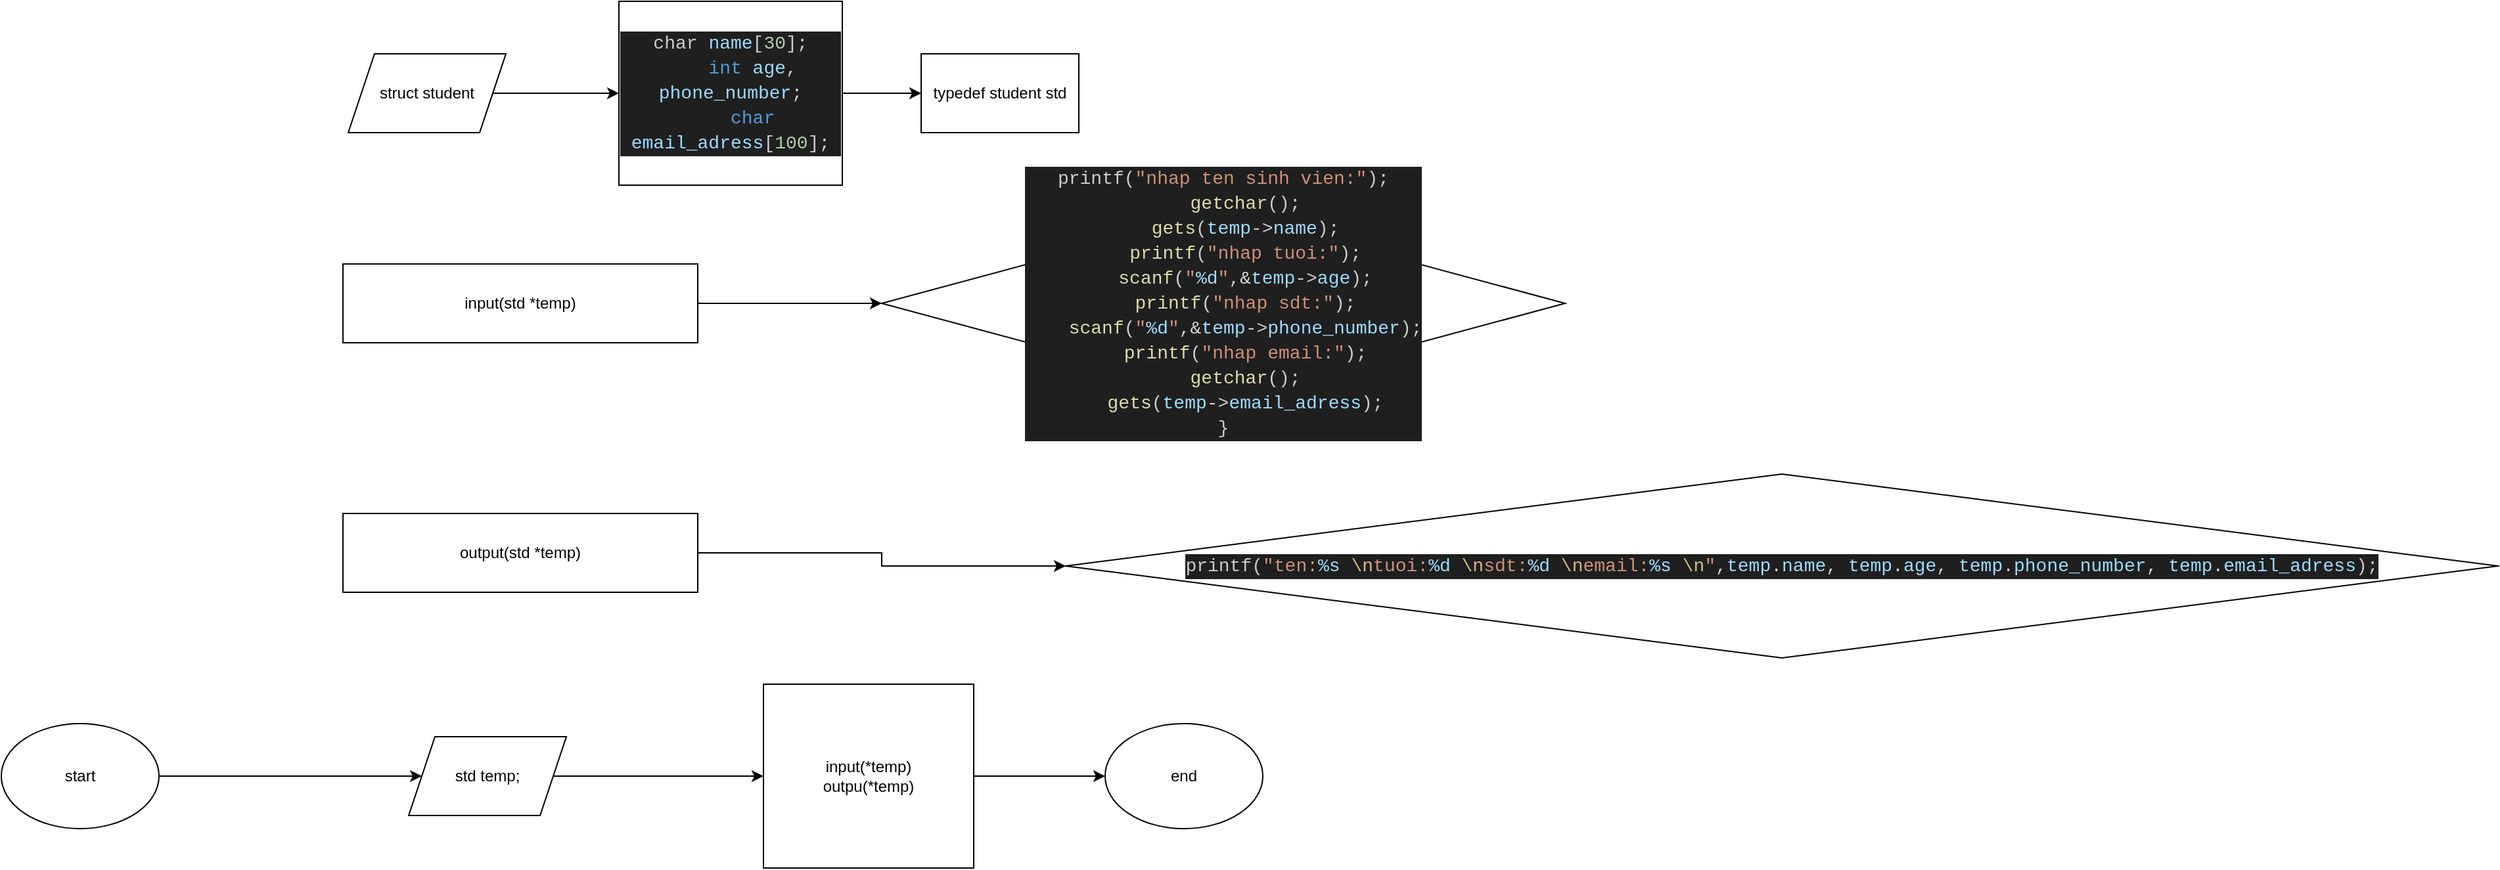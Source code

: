 <mxfile version="22.0.3" type="device">
  <diagram id="C5RBs43oDa-KdzZeNtuy" name="Page-1">
    <mxGraphModel dx="1036" dy="1775" grid="1" gridSize="10" guides="1" tooltips="1" connect="1" arrows="1" fold="1" page="1" pageScale="1" pageWidth="827" pageHeight="1169" math="0" shadow="0">
      <root>
        <mxCell id="WIyWlLk6GJQsqaUBKTNV-0" />
        <mxCell id="WIyWlLk6GJQsqaUBKTNV-1" parent="WIyWlLk6GJQsqaUBKTNV-0" />
        <mxCell id="a9Li45Q5bDSex4bEBp2d-1" style="edgeStyle=orthogonalEdgeStyle;rounded=0;orthogonalLoop=1;jettySize=auto;html=1;" parent="WIyWlLk6GJQsqaUBKTNV-1" source="a9Li45Q5bDSex4bEBp2d-2" target="a9Li45Q5bDSex4bEBp2d-9" edge="1">
          <mxGeometry relative="1" as="geometry" />
        </mxCell>
        <mxCell id="a9Li45Q5bDSex4bEBp2d-2" value="start" style="ellipse;whiteSpace=wrap;html=1;" parent="WIyWlLk6GJQsqaUBKTNV-1" vertex="1">
          <mxGeometry x="30" y="360" width="120" height="80" as="geometry" />
        </mxCell>
        <mxCell id="a9Li45Q5bDSex4bEBp2d-43" value="" style="edgeStyle=orthogonalEdgeStyle;rounded=0;orthogonalLoop=1;jettySize=auto;html=1;" parent="WIyWlLk6GJQsqaUBKTNV-1" source="a9Li45Q5bDSex4bEBp2d-7" target="a9Li45Q5bDSex4bEBp2d-42" edge="1">
          <mxGeometry relative="1" as="geometry" />
        </mxCell>
        <mxCell id="a9Li45Q5bDSex4bEBp2d-7" value="&lt;div&gt;input(*temp)&lt;/div&gt;&lt;div&gt;outpu(*temp)&lt;/div&gt;" style="rounded=0;whiteSpace=wrap;html=1;" parent="WIyWlLk6GJQsqaUBKTNV-1" vertex="1">
          <mxGeometry x="610" y="330" width="160" height="140" as="geometry" />
        </mxCell>
        <mxCell id="a9Li45Q5bDSex4bEBp2d-8" style="edgeStyle=orthogonalEdgeStyle;rounded=0;orthogonalLoop=1;jettySize=auto;html=1;exitX=1;exitY=0.75;exitDx=0;exitDy=0;" parent="WIyWlLk6GJQsqaUBKTNV-1" source="a9Li45Q5bDSex4bEBp2d-9" target="a9Li45Q5bDSex4bEBp2d-7" edge="1">
          <mxGeometry relative="1" as="geometry">
            <Array as="points">
              <mxPoint x="414" y="402" />
              <mxPoint x="414" y="400" />
            </Array>
          </mxGeometry>
        </mxCell>
        <mxCell id="a9Li45Q5bDSex4bEBp2d-9" value="std temp;" style="shape=parallelogram;perimeter=parallelogramPerimeter;whiteSpace=wrap;html=1;fixedSize=1;" parent="WIyWlLk6GJQsqaUBKTNV-1" vertex="1">
          <mxGeometry x="340" y="370" width="120" height="60" as="geometry" />
        </mxCell>
        <mxCell id="a9Li45Q5bDSex4bEBp2d-42" value="end" style="ellipse;whiteSpace=wrap;html=1;" parent="WIyWlLk6GJQsqaUBKTNV-1" vertex="1">
          <mxGeometry x="870" y="360" width="120" height="80" as="geometry" />
        </mxCell>
        <mxCell id="OJeUVcxQJhu6BsguNXDx-4" value="" style="edgeStyle=orthogonalEdgeStyle;rounded=0;orthogonalLoop=1;jettySize=auto;html=1;" parent="WIyWlLk6GJQsqaUBKTNV-1" source="OJeUVcxQJhu6BsguNXDx-1" target="OJeUVcxQJhu6BsguNXDx-3" edge="1">
          <mxGeometry relative="1" as="geometry" />
        </mxCell>
        <mxCell id="OJeUVcxQJhu6BsguNXDx-1" value="struct student" style="shape=parallelogram;perimeter=parallelogramPerimeter;whiteSpace=wrap;html=1;fixedSize=1;" parent="WIyWlLk6GJQsqaUBKTNV-1" vertex="1">
          <mxGeometry x="294" y="-150" width="120" height="60" as="geometry" />
        </mxCell>
        <mxCell id="kJ5VU3gBax6Lj0mMC8Lf-1" value="" style="edgeStyle=orthogonalEdgeStyle;rounded=0;orthogonalLoop=1;jettySize=auto;html=1;" parent="WIyWlLk6GJQsqaUBKTNV-1" source="OJeUVcxQJhu6BsguNXDx-3" target="kJ5VU3gBax6Lj0mMC8Lf-0" edge="1">
          <mxGeometry relative="1" as="geometry" />
        </mxCell>
        <mxCell id="OJeUVcxQJhu6BsguNXDx-3" value="&lt;div style=&quot;color: rgb(204, 204, 204); background-color: rgb(31, 31, 31); font-family: Consolas, &amp;quot;Courier New&amp;quot;, monospace; font-size: 14px; line-height: 19px;&quot;&gt;&lt;div&gt;char &lt;span style=&quot;color: #9cdcfe;&quot;&gt;name&lt;/span&gt;[&lt;span style=&quot;color: #b5cea8;&quot;&gt;30&lt;/span&gt;];&lt;/div&gt;&lt;div&gt;&amp;nbsp; &amp;nbsp; &lt;span style=&quot;color: #569cd6;&quot;&gt;int&lt;/span&gt; &lt;span style=&quot;color: #9cdcfe;&quot;&gt;age&lt;/span&gt;, &lt;span style=&quot;color: #9cdcfe;&quot;&gt;phone_number&lt;/span&gt;;&lt;/div&gt;&lt;div&gt;&amp;nbsp; &amp;nbsp; &lt;span style=&quot;color: #569cd6;&quot;&gt;char&lt;/span&gt; &lt;span style=&quot;color: #9cdcfe;&quot;&gt;email_adress&lt;/span&gt;[&lt;span style=&quot;color: #b5cea8;&quot;&gt;100&lt;/span&gt;];&lt;/div&gt;&lt;/div&gt;" style="rounded=0;whiteSpace=wrap;html=1;" parent="WIyWlLk6GJQsqaUBKTNV-1" vertex="1">
          <mxGeometry x="500" y="-190" width="170" height="140" as="geometry" />
        </mxCell>
        <mxCell id="OJeUVcxQJhu6BsguNXDx-10" style="edgeStyle=orthogonalEdgeStyle;rounded=0;orthogonalLoop=1;jettySize=auto;html=1;" parent="WIyWlLk6GJQsqaUBKTNV-1" source="OJeUVcxQJhu6BsguNXDx-7" target="OJeUVcxQJhu6BsguNXDx-9" edge="1">
          <mxGeometry relative="1" as="geometry" />
        </mxCell>
        <mxCell id="OJeUVcxQJhu6BsguNXDx-7" value="input(std *temp)" style="rounded=0;whiteSpace=wrap;html=1;shape=label;fixedSize=1;" parent="WIyWlLk6GJQsqaUBKTNV-1" vertex="1">
          <mxGeometry x="290" y="10" width="270" height="60" as="geometry" />
        </mxCell>
        <mxCell id="OJeUVcxQJhu6BsguNXDx-9" value="&lt;div style=&quot;color: rgb(204, 204, 204); background-color: rgb(31, 31, 31); font-family: Consolas, &amp;quot;Courier New&amp;quot;, monospace; font-size: 14px; line-height: 19px;&quot;&gt;&lt;div&gt;printf(&lt;span style=&quot;color: #ce9178;&quot;&gt;&quot;nhap ten sinh vien:&quot;&lt;/span&gt;);&lt;/div&gt;&lt;div&gt;&amp;nbsp; &amp;nbsp; &lt;span style=&quot;color: #dcdcaa;&quot;&gt;getchar&lt;/span&gt;();&lt;/div&gt;&lt;div&gt;&amp;nbsp; &amp;nbsp; &lt;span style=&quot;color: #dcdcaa;&quot;&gt;gets&lt;/span&gt;(&lt;span style=&quot;color: #9cdcfe;&quot;&gt;temp&lt;/span&gt;-&amp;gt;&lt;span style=&quot;color: #9cdcfe;&quot;&gt;name&lt;/span&gt;);&lt;/div&gt;&lt;div&gt;&amp;nbsp; &amp;nbsp; &lt;span style=&quot;color: #dcdcaa;&quot;&gt;printf&lt;/span&gt;(&lt;span style=&quot;color: #ce9178;&quot;&gt;&quot;nhap tuoi:&quot;&lt;/span&gt;);&lt;/div&gt;&lt;div&gt;&amp;nbsp; &amp;nbsp; &lt;span style=&quot;color: #dcdcaa;&quot;&gt;scanf&lt;/span&gt;(&lt;span style=&quot;color: #ce9178;&quot;&gt;&quot;&lt;/span&gt;&lt;span style=&quot;color: #9cdcfe;&quot;&gt;%d&lt;/span&gt;&lt;span style=&quot;color: #ce9178;&quot;&gt;&quot;&lt;/span&gt;,&lt;span style=&quot;color: #d4d4d4;&quot;&gt;&amp;amp;&lt;/span&gt;&lt;span style=&quot;color: #9cdcfe;&quot;&gt;temp&lt;/span&gt;-&amp;gt;&lt;span style=&quot;color: #9cdcfe;&quot;&gt;age&lt;/span&gt;);&lt;/div&gt;&lt;div&gt;&amp;nbsp; &amp;nbsp; &lt;span style=&quot;color: #dcdcaa;&quot;&gt;printf&lt;/span&gt;(&lt;span style=&quot;color: #ce9178;&quot;&gt;&quot;nhap sdt:&quot;&lt;/span&gt;);&lt;/div&gt;&lt;div&gt;&amp;nbsp; &amp;nbsp; &lt;span style=&quot;color: #dcdcaa;&quot;&gt;scanf&lt;/span&gt;(&lt;span style=&quot;color: #ce9178;&quot;&gt;&quot;&lt;/span&gt;&lt;span style=&quot;color: #9cdcfe;&quot;&gt;%d&lt;/span&gt;&lt;span style=&quot;color: #ce9178;&quot;&gt;&quot;&lt;/span&gt;,&lt;span style=&quot;color: #d4d4d4;&quot;&gt;&amp;amp;&lt;/span&gt;&lt;span style=&quot;color: #9cdcfe;&quot;&gt;temp&lt;/span&gt;-&amp;gt;&lt;span style=&quot;color: #9cdcfe;&quot;&gt;phone_number&lt;/span&gt;);&lt;/div&gt;&lt;div&gt;&amp;nbsp; &amp;nbsp; &lt;span style=&quot;color: #dcdcaa;&quot;&gt;printf&lt;/span&gt;(&lt;span style=&quot;color: #ce9178;&quot;&gt;&quot;nhap email:&quot;&lt;/span&gt;);&lt;/div&gt;&lt;div&gt;&amp;nbsp; &amp;nbsp; &lt;span style=&quot;color: #dcdcaa;&quot;&gt;getchar&lt;/span&gt;();&lt;/div&gt;&lt;div&gt;&amp;nbsp; &amp;nbsp; &lt;span style=&quot;color: #dcdcaa;&quot;&gt;gets&lt;/span&gt;(&lt;span style=&quot;color: #9cdcfe;&quot;&gt;temp&lt;/span&gt;-&amp;gt;&lt;span style=&quot;color: #9cdcfe;&quot;&gt;email_adress&lt;/span&gt;);&lt;/div&gt;&lt;div&gt;}&lt;/div&gt;&lt;/div&gt;" style="rhombus;whiteSpace=wrap;html=1;" parent="WIyWlLk6GJQsqaUBKTNV-1" vertex="1">
          <mxGeometry x="700" y="-30" width="520" height="140" as="geometry" />
        </mxCell>
        <mxCell id="OJeUVcxQJhu6BsguNXDx-13" style="edgeStyle=orthogonalEdgeStyle;rounded=0;orthogonalLoop=1;jettySize=auto;html=1;" parent="WIyWlLk6GJQsqaUBKTNV-1" source="OJeUVcxQJhu6BsguNXDx-14" target="OJeUVcxQJhu6BsguNXDx-15" edge="1">
          <mxGeometry relative="1" as="geometry" />
        </mxCell>
        <mxCell id="OJeUVcxQJhu6BsguNXDx-14" value="output(std *temp)" style="rounded=0;whiteSpace=wrap;html=1;shape=label;fixedSize=1;" parent="WIyWlLk6GJQsqaUBKTNV-1" vertex="1">
          <mxGeometry x="290" y="200" width="270" height="60" as="geometry" />
        </mxCell>
        <mxCell id="OJeUVcxQJhu6BsguNXDx-15" value="&lt;div style=&quot;color: rgb(204, 204, 204); background-color: rgb(31, 31, 31); font-family: Consolas, &amp;quot;Courier New&amp;quot;, monospace; font-size: 14px; line-height: 19px;&quot;&gt;printf(&lt;span style=&quot;color: #ce9178;&quot;&gt;&quot;ten:&lt;/span&gt;&lt;span style=&quot;color: #9cdcfe;&quot;&gt;%s&lt;/span&gt;&lt;span style=&quot;color: #ce9178;&quot;&gt; &lt;/span&gt;&lt;span style=&quot;color: #d7ba7d;&quot;&gt;\n&lt;/span&gt;&lt;span style=&quot;color: #ce9178;&quot;&gt;tuoi:&lt;/span&gt;&lt;span style=&quot;color: #9cdcfe;&quot;&gt;%d&lt;/span&gt;&lt;span style=&quot;color: #ce9178;&quot;&gt; &lt;/span&gt;&lt;span style=&quot;color: #d7ba7d;&quot;&gt;\n&lt;/span&gt;&lt;span style=&quot;color: #ce9178;&quot;&gt;sdt:&lt;/span&gt;&lt;span style=&quot;color: #9cdcfe;&quot;&gt;%d&lt;/span&gt;&lt;span style=&quot;color: #ce9178;&quot;&gt; &lt;/span&gt;&lt;span style=&quot;color: #d7ba7d;&quot;&gt;\n&lt;/span&gt;&lt;span style=&quot;color: #ce9178;&quot;&gt;email:&lt;/span&gt;&lt;span style=&quot;color: #9cdcfe;&quot;&gt;%s&lt;/span&gt;&lt;span style=&quot;color: #ce9178;&quot;&gt; &lt;/span&gt;&lt;span style=&quot;color: #d7ba7d;&quot;&gt;\n&lt;/span&gt;&lt;span style=&quot;color: #ce9178;&quot;&gt;&quot;&lt;/span&gt;,&lt;span style=&quot;color: #9cdcfe;&quot;&gt;temp&lt;/span&gt;.&lt;span style=&quot;color: #9cdcfe;&quot;&gt;name&lt;/span&gt;, &lt;span style=&quot;color: #9cdcfe;&quot;&gt;temp&lt;/span&gt;.&lt;span style=&quot;color: #9cdcfe;&quot;&gt;age&lt;/span&gt;, &lt;span style=&quot;color: #9cdcfe;&quot;&gt;temp&lt;/span&gt;.&lt;span style=&quot;color: #9cdcfe;&quot;&gt;phone_number&lt;/span&gt;, &lt;span style=&quot;color: #9cdcfe;&quot;&gt;temp&lt;/span&gt;.&lt;span style=&quot;color: #9cdcfe;&quot;&gt;email_adress&lt;/span&gt;);&lt;/div&gt;" style="rhombus;whiteSpace=wrap;html=1;" parent="WIyWlLk6GJQsqaUBKTNV-1" vertex="1">
          <mxGeometry x="840" y="170" width="1090" height="140" as="geometry" />
        </mxCell>
        <mxCell id="kJ5VU3gBax6Lj0mMC8Lf-0" value="typedef student std" style="rounded=0;whiteSpace=wrap;html=1;" parent="WIyWlLk6GJQsqaUBKTNV-1" vertex="1">
          <mxGeometry x="730" y="-150" width="120" height="60" as="geometry" />
        </mxCell>
      </root>
    </mxGraphModel>
  </diagram>
</mxfile>
